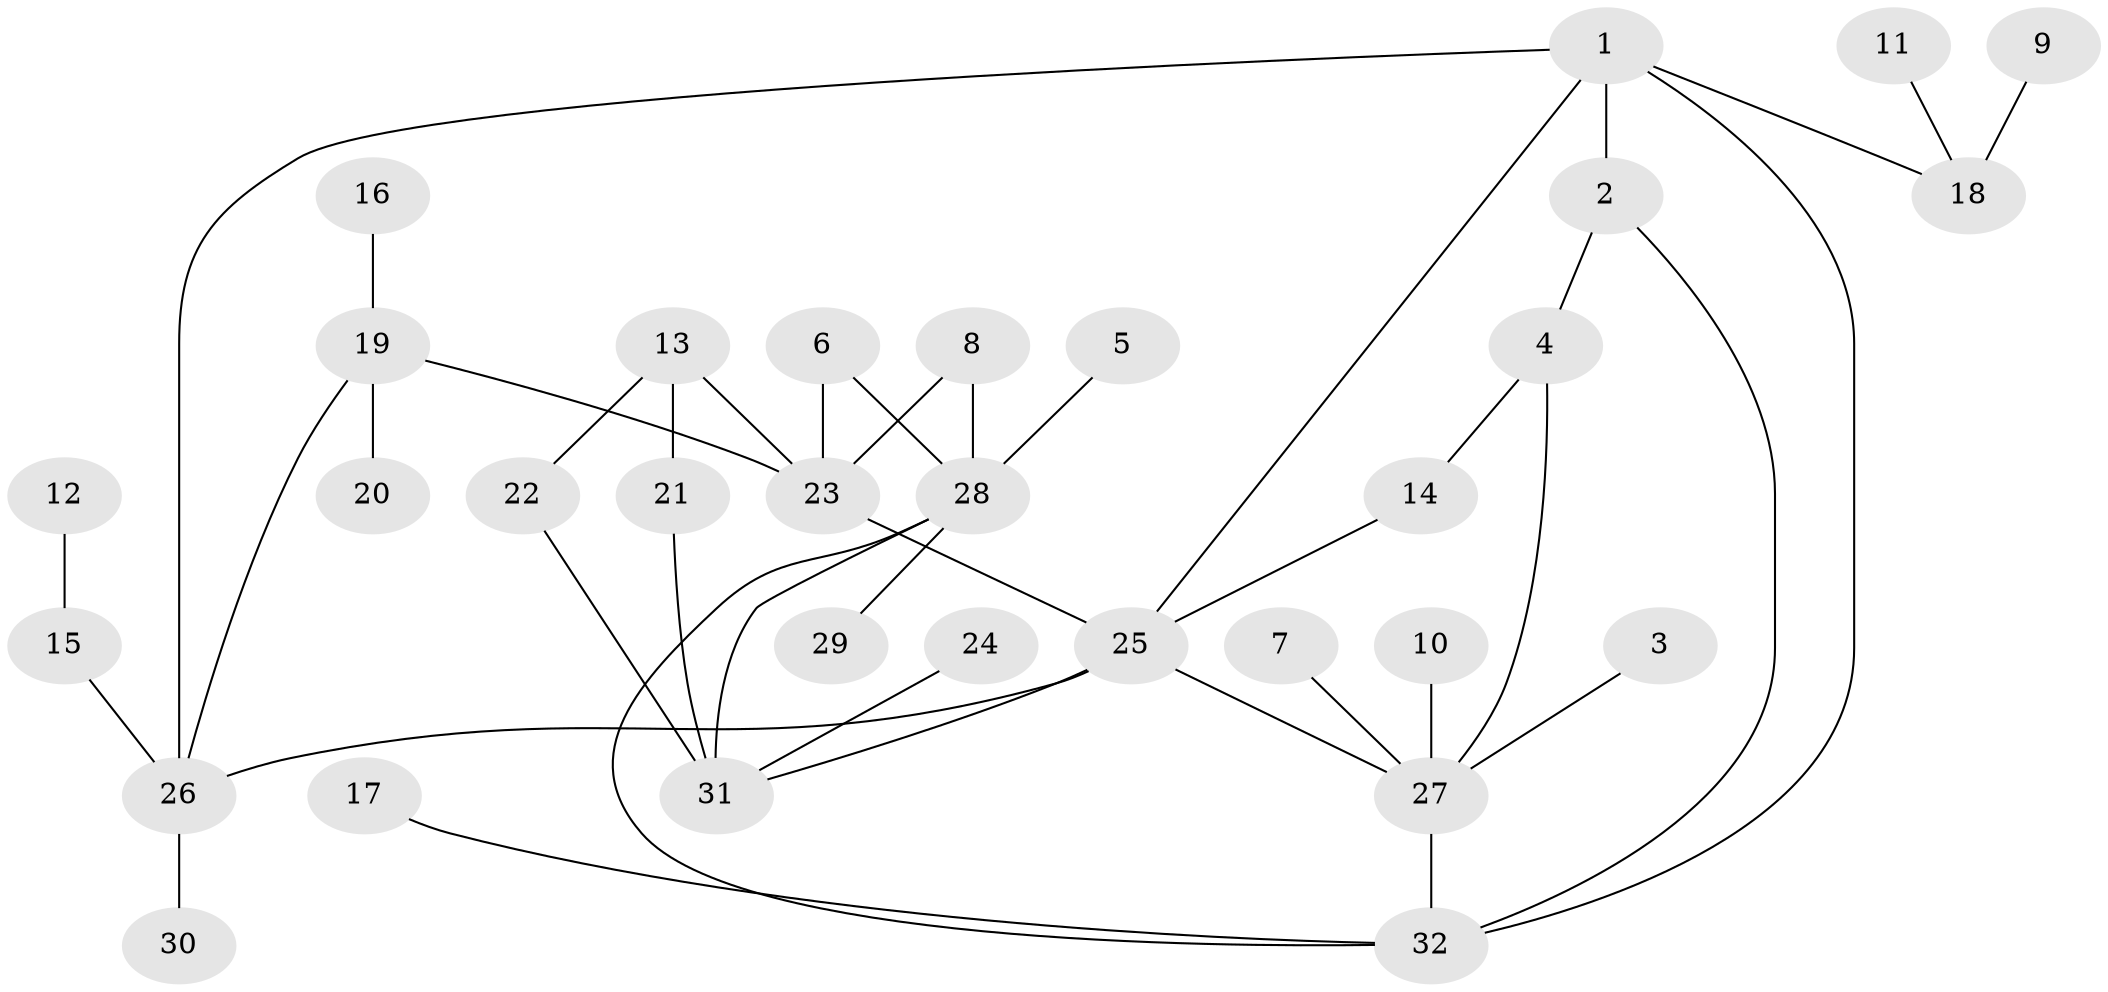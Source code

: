 // original degree distribution, {3: 0.1875, 2: 0.265625, 5: 0.046875, 6: 0.03125, 4: 0.109375, 1: 0.359375}
// Generated by graph-tools (version 1.1) at 2025/25/03/09/25 03:25:33]
// undirected, 32 vertices, 42 edges
graph export_dot {
graph [start="1"]
  node [color=gray90,style=filled];
  1;
  2;
  3;
  4;
  5;
  6;
  7;
  8;
  9;
  10;
  11;
  12;
  13;
  14;
  15;
  16;
  17;
  18;
  19;
  20;
  21;
  22;
  23;
  24;
  25;
  26;
  27;
  28;
  29;
  30;
  31;
  32;
  1 -- 2 [weight=1.0];
  1 -- 18 [weight=1.0];
  1 -- 25 [weight=1.0];
  1 -- 26 [weight=1.0];
  1 -- 32 [weight=1.0];
  2 -- 4 [weight=1.0];
  2 -- 32 [weight=1.0];
  3 -- 27 [weight=1.0];
  4 -- 14 [weight=1.0];
  4 -- 27 [weight=1.0];
  5 -- 28 [weight=1.0];
  6 -- 23 [weight=1.0];
  6 -- 28 [weight=1.0];
  7 -- 27 [weight=1.0];
  8 -- 23 [weight=1.0];
  8 -- 28 [weight=1.0];
  9 -- 18 [weight=1.0];
  10 -- 27 [weight=1.0];
  11 -- 18 [weight=1.0];
  12 -- 15 [weight=1.0];
  13 -- 21 [weight=1.0];
  13 -- 22 [weight=1.0];
  13 -- 23 [weight=1.0];
  14 -- 25 [weight=1.0];
  15 -- 26 [weight=1.0];
  16 -- 19 [weight=1.0];
  17 -- 32 [weight=1.0];
  19 -- 20 [weight=1.0];
  19 -- 23 [weight=1.0];
  19 -- 26 [weight=1.0];
  21 -- 31 [weight=1.0];
  22 -- 31 [weight=1.0];
  23 -- 25 [weight=1.0];
  24 -- 31 [weight=1.0];
  25 -- 26 [weight=1.0];
  25 -- 27 [weight=1.0];
  25 -- 31 [weight=1.0];
  26 -- 30 [weight=1.0];
  27 -- 32 [weight=1.0];
  28 -- 29 [weight=1.0];
  28 -- 31 [weight=1.0];
  28 -- 32 [weight=1.0];
}
